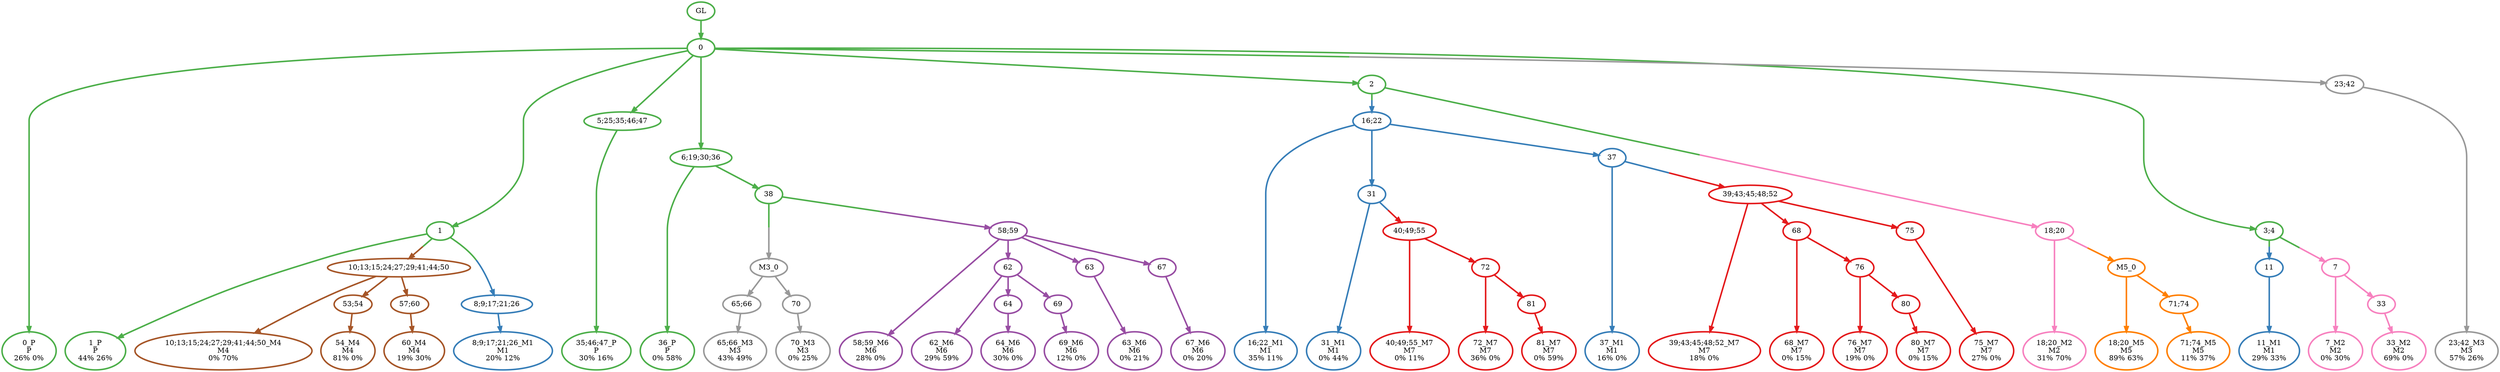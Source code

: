 digraph T {
	{
		rank=same
		70 [penwidth=3,colorscheme=set19,color=3,label="0_P\nP\n26% 0%"]
		68 [penwidth=3,colorscheme=set19,color=3,label="1_P\nP\n44% 26%"]
		66 [penwidth=3,colorscheme=set19,color=3,label="35;46;47_P\nP\n30% 16%"]
		64 [penwidth=3,colorscheme=set19,color=3,label="36_P\nP\n0% 58%"]
		62 [penwidth=3,colorscheme=set19,color=2,label="8;9;17;21;26_M1\nM1\n20% 12%"]
		60 [penwidth=3,colorscheme=set19,color=2,label="16;22_M1\nM1\n35% 11%"]
		58 [penwidth=3,colorscheme=set19,color=2,label="31_M1\nM1\n0% 44%"]
		56 [penwidth=3,colorscheme=set19,color=2,label="37_M1\nM1\n16% 0%"]
		54 [penwidth=3,colorscheme=set19,color=2,label="11_M1\nM1\n29% 33%"]
		53 [penwidth=3,colorscheme=set19,color=8,label="18;20_M2\nM2\n31% 70%"]
		52 [penwidth=3,colorscheme=set19,color=8,label="7_M2\nM2\n0% 30%"]
		50 [penwidth=3,colorscheme=set19,color=8,label="33_M2\nM2\n69% 0%"]
		48 [penwidth=3,colorscheme=set19,color=9,label="65;66_M3\nM3\n43% 49%"]
		46 [penwidth=3,colorscheme=set19,color=9,label="70_M3\nM3\n0% 25%"]
		45 [penwidth=3,colorscheme=set19,color=9,label="23;42_M3\nM3\n57% 26%"]
		44 [penwidth=3,colorscheme=set19,color=7,label="10;13;15;24;27;29;41;44;50_M4\nM4\n0% 70%"]
		42 [penwidth=3,colorscheme=set19,color=7,label="54_M4\nM4\n81% 0%"]
		40 [penwidth=3,colorscheme=set19,color=7,label="60_M4\nM4\n19% 30%"]
		39 [penwidth=3,colorscheme=set19,color=5,label="18;20_M5\nM5\n89% 63%"]
		37 [penwidth=3,colorscheme=set19,color=5,label="71;74_M5\nM5\n11% 37%"]
		36 [penwidth=3,colorscheme=set19,color=4,label="58;59_M6\nM6\n28% 0%"]
		34 [penwidth=3,colorscheme=set19,color=4,label="62_M6\nM6\n29% 59%"]
		32 [penwidth=3,colorscheme=set19,color=4,label="64_M6\nM6\n30% 0%"]
		30 [penwidth=3,colorscheme=set19,color=4,label="69_M6\nM6\n12% 0%"]
		28 [penwidth=3,colorscheme=set19,color=4,label="63_M6\nM6\n0% 21%"]
		26 [penwidth=3,colorscheme=set19,color=4,label="67_M6\nM6\n0% 20%"]
		25 [penwidth=3,colorscheme=set19,color=1,label="40;49;55_M7\nM7\n0% 11%"]
		23 [penwidth=3,colorscheme=set19,color=1,label="72_M7\nM7\n36% 0%"]
		21 [penwidth=3,colorscheme=set19,color=1,label="81_M7\nM7\n0% 59%"]
		20 [penwidth=3,colorscheme=set19,color=1,label="39;43;45;48;52_M7\nM7\n18% 0%"]
		18 [penwidth=3,colorscheme=set19,color=1,label="68_M7\nM7\n0% 15%"]
		16 [penwidth=3,colorscheme=set19,color=1,label="76_M7\nM7\n19% 0%"]
		14 [penwidth=3,colorscheme=set19,color=1,label="80_M7\nM7\n0% 15%"]
		12 [penwidth=3,colorscheme=set19,color=1,label="75_M7\nM7\n27% 0%"]
	}
	72 [penwidth=3,colorscheme=set19,color=3,label="GL"]
	71 [penwidth=3,colorscheme=set19,color=3,label="0"]
	69 [penwidth=3,colorscheme=set19,color=3,label="1"]
	67 [penwidth=3,colorscheme=set19,color=3,label="5;25;35;46;47"]
	65 [penwidth=3,colorscheme=set19,color=3,label="6;19;30;36"]
	63 [penwidth=3,colorscheme=set19,color=3,label="38"]
	61 [penwidth=3,colorscheme=set19,color=3,label="2"]
	59 [penwidth=3,colorscheme=set19,color=2,label="31"]
	57 [penwidth=3,colorscheme=set19,color=2,label="37"]
	55 [penwidth=3,colorscheme=set19,color=3,label="3;4"]
	51 [penwidth=3,colorscheme=set19,color=8,label="33"]
	49 [penwidth=3,colorscheme=set19,color=9,label="65;66"]
	47 [penwidth=3,colorscheme=set19,color=9,label="70"]
	43 [penwidth=3,colorscheme=set19,color=7,label="53;54"]
	41 [penwidth=3,colorscheme=set19,color=7,label="57;60"]
	38 [penwidth=3,colorscheme=set19,color=5,label="71;74"]
	35 [penwidth=3,colorscheme=set19,color=4,label="62"]
	33 [penwidth=3,colorscheme=set19,color=4,label="64"]
	31 [penwidth=3,colorscheme=set19,color=4,label="69"]
	29 [penwidth=3,colorscheme=set19,color=4,label="63"]
	27 [penwidth=3,colorscheme=set19,color=4,label="67"]
	24 [penwidth=3,colorscheme=set19,color=1,label="72"]
	22 [penwidth=3,colorscheme=set19,color=1,label="81"]
	19 [penwidth=3,colorscheme=set19,color=1,label="68"]
	17 [penwidth=3,colorscheme=set19,color=1,label="76"]
	15 [penwidth=3,colorscheme=set19,color=1,label="80"]
	13 [penwidth=3,colorscheme=set19,color=1,label="75"]
	11 [penwidth=3,colorscheme=set19,color=5,label="M5_0"]
	10 [penwidth=3,colorscheme=set19,color=1,label="39;43;45;48;52"]
	9 [penwidth=3,colorscheme=set19,color=1,label="40;49;55"]
	8 [penwidth=3,colorscheme=set19,color=9,label="M3_0"]
	7 [penwidth=3,colorscheme=set19,color=4,label="58;59"]
	6 [penwidth=3,colorscheme=set19,color=7,label="10;13;15;24;27;29;41;44;50"]
	5 [penwidth=3,colorscheme=set19,color=9,label="23;42"]
	4 [penwidth=3,colorscheme=set19,color=2,label="8;9;17;21;26"]
	3 [penwidth=3,colorscheme=set19,color=2,label="11"]
	2 [penwidth=3,colorscheme=set19,color=2,label="16;22"]
	1 [penwidth=3,colorscheme=set19,color=8,label="7"]
	0 [penwidth=3,colorscheme=set19,color=8,label="18;20"]
	72 -> 71 [penwidth=3,colorscheme=set19,color=3]
	71 -> 70 [penwidth=3,colorscheme=set19,color=3]
	71 -> 69 [penwidth=3,colorscheme=set19,color=3]
	71 -> 61 [penwidth=3,colorscheme=set19,color=3]
	71 -> 55 [penwidth=3,colorscheme=set19,color=3]
	71 -> 65 [penwidth=3,colorscheme=set19,color=3]
	71 -> 67 [penwidth=3,colorscheme=set19,color=3]
	71 -> 5 [penwidth=3,colorscheme=set19,color="3;0.5:9"]
	69 -> 68 [penwidth=3,colorscheme=set19,color=3]
	69 -> 6 [penwidth=3,colorscheme=set19,color="3;0.5:7"]
	69 -> 4 [penwidth=3,colorscheme=set19,color="3;0.5:2"]
	67 -> 66 [penwidth=3,colorscheme=set19,color=3]
	65 -> 64 [penwidth=3,colorscheme=set19,color=3]
	65 -> 63 [penwidth=3,colorscheme=set19,color=3]
	63 -> 8 [penwidth=3,colorscheme=set19,color="3;0.5:9"]
	63 -> 7 [penwidth=3,colorscheme=set19,color="3;0.5:4"]
	61 -> 0 [penwidth=3,colorscheme=set19,color="3;0.5:8"]
	61 -> 2 [penwidth=3,colorscheme=set19,color="3;0.5:2"]
	59 -> 58 [penwidth=3,colorscheme=set19,color=2]
	59 -> 9 [penwidth=3,colorscheme=set19,color="2;0.5:1"]
	57 -> 56 [penwidth=3,colorscheme=set19,color=2]
	57 -> 10 [penwidth=3,colorscheme=set19,color="2;0.5:1"]
	55 -> 1 [penwidth=3,colorscheme=set19,color="3;0.5:8"]
	55 -> 3 [penwidth=3,colorscheme=set19,color="3;0.5:2"]
	51 -> 50 [penwidth=3,colorscheme=set19,color=8]
	49 -> 48 [penwidth=3,colorscheme=set19,color=9]
	47 -> 46 [penwidth=3,colorscheme=set19,color=9]
	43 -> 42 [penwidth=3,colorscheme=set19,color=7]
	41 -> 40 [penwidth=3,colorscheme=set19,color=7]
	38 -> 37 [penwidth=3,colorscheme=set19,color=5]
	35 -> 34 [penwidth=3,colorscheme=set19,color=4]
	35 -> 33 [penwidth=3,colorscheme=set19,color=4]
	35 -> 31 [penwidth=3,colorscheme=set19,color=4]
	33 -> 32 [penwidth=3,colorscheme=set19,color=4]
	31 -> 30 [penwidth=3,colorscheme=set19,color=4]
	29 -> 28 [penwidth=3,colorscheme=set19,color=4]
	27 -> 26 [penwidth=3,colorscheme=set19,color=4]
	24 -> 23 [penwidth=3,colorscheme=set19,color=1]
	24 -> 22 [penwidth=3,colorscheme=set19,color=1]
	22 -> 21 [penwidth=3,colorscheme=set19,color=1]
	19 -> 18 [penwidth=3,colorscheme=set19,color=1]
	19 -> 17 [penwidth=3,colorscheme=set19,color=1]
	17 -> 16 [penwidth=3,colorscheme=set19,color=1]
	17 -> 15 [penwidth=3,colorscheme=set19,color=1]
	15 -> 14 [penwidth=3,colorscheme=set19,color=1]
	13 -> 12 [penwidth=3,colorscheme=set19,color=1]
	11 -> 39 [penwidth=3,colorscheme=set19,color=5]
	11 -> 38 [penwidth=3,colorscheme=set19,color=5]
	10 -> 20 [penwidth=3,colorscheme=set19,color=1]
	10 -> 19 [penwidth=3,colorscheme=set19,color=1]
	10 -> 13 [penwidth=3,colorscheme=set19,color=1]
	9 -> 25 [penwidth=3,colorscheme=set19,color=1]
	9 -> 24 [penwidth=3,colorscheme=set19,color=1]
	8 -> 49 [penwidth=3,colorscheme=set19,color=9]
	8 -> 47 [penwidth=3,colorscheme=set19,color=9]
	7 -> 36 [penwidth=3,colorscheme=set19,color=4]
	7 -> 35 [penwidth=3,colorscheme=set19,color=4]
	7 -> 29 [penwidth=3,colorscheme=set19,color=4]
	7 -> 27 [penwidth=3,colorscheme=set19,color=4]
	6 -> 44 [penwidth=3,colorscheme=set19,color=7]
	6 -> 43 [penwidth=3,colorscheme=set19,color=7]
	6 -> 41 [penwidth=3,colorscheme=set19,color=7]
	5 -> 45 [penwidth=3,colorscheme=set19,color=9]
	4 -> 62 [penwidth=3,colorscheme=set19,color=2]
	3 -> 54 [penwidth=3,colorscheme=set19,color=2]
	2 -> 60 [penwidth=3,colorscheme=set19,color=2]
	2 -> 59 [penwidth=3,colorscheme=set19,color=2]
	2 -> 57 [penwidth=3,colorscheme=set19,color=2]
	1 -> 52 [penwidth=3,colorscheme=set19,color=8]
	1 -> 51 [penwidth=3,colorscheme=set19,color=8]
	0 -> 11 [penwidth=3,colorscheme=set19,color="8;0.5:5"]
	0 -> 53 [penwidth=3,colorscheme=set19,color=8]
}
